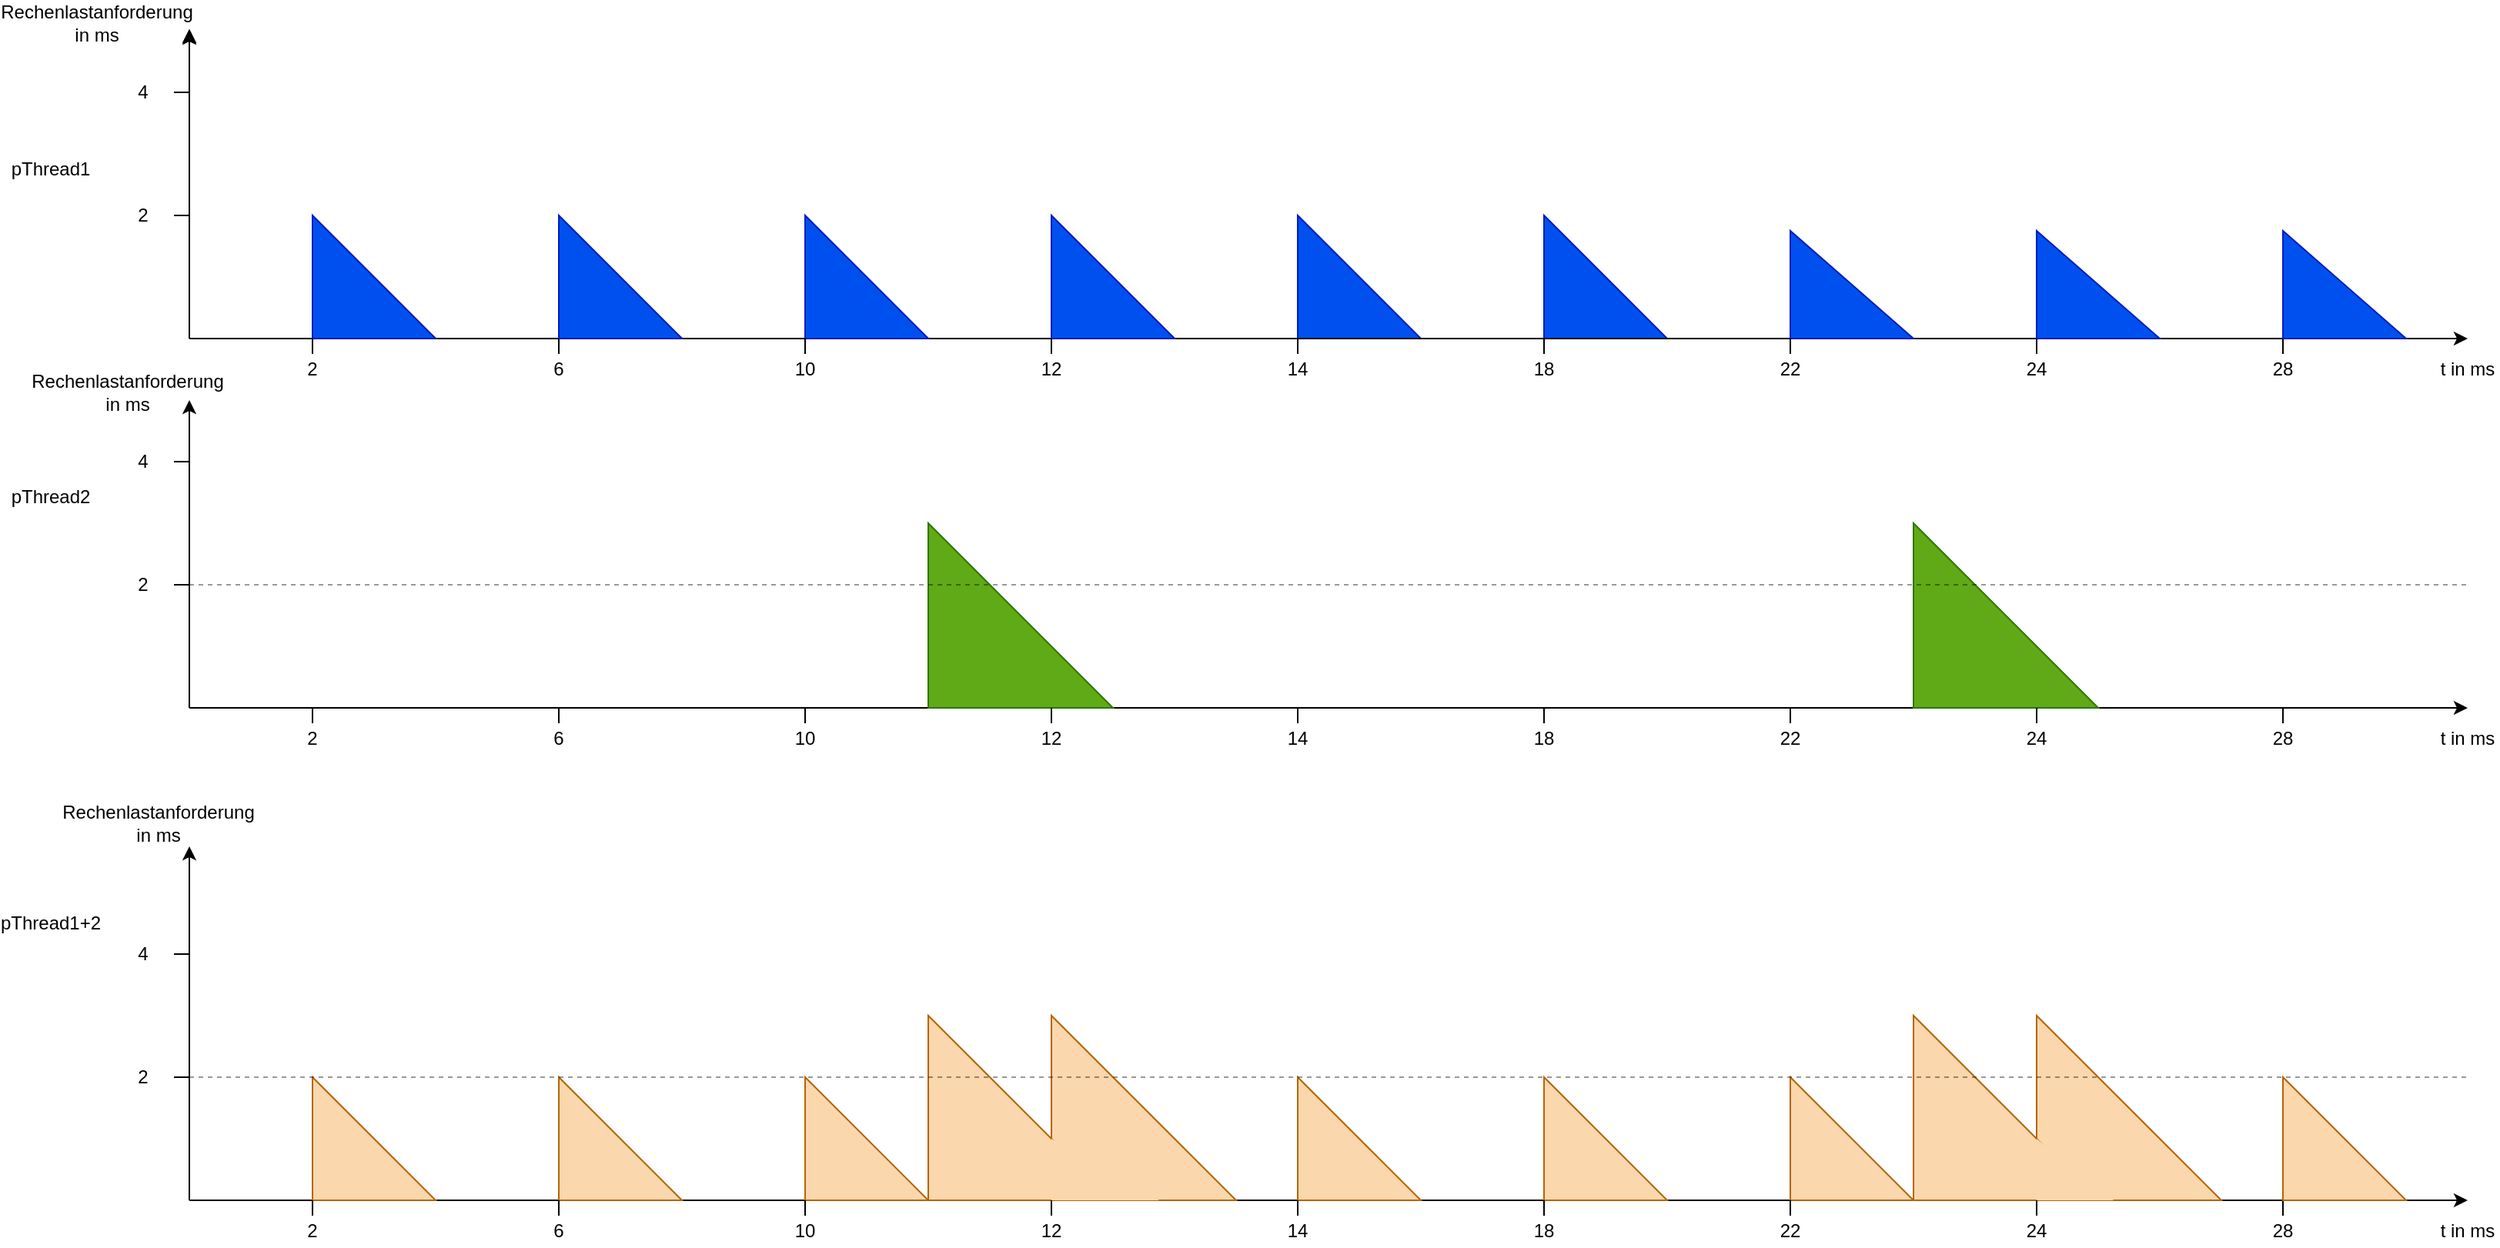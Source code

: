 <mxfile version="13.2.3" type="device"><diagram id="YKg0JrXDvyZFIdth-BOK" name="Page-1"><mxGraphModel dx="2545" dy="959" grid="1" gridSize="10" guides="1" tooltips="1" connect="1" arrows="1" fold="1" page="1" pageScale="1" pageWidth="827" pageHeight="1169" math="0" shadow="0"><root><mxCell id="0"/><mxCell id="1" parent="0"/><mxCell id="84jDR5Pz_kctb_Nm5rHu-6" value="" style="endArrow=classic;html=1;" edge="1" parent="1"><mxGeometry width="50" height="50" relative="1" as="geometry"><mxPoint x="80" y="240" as="sourcePoint"/><mxPoint x="80" y="40" as="targetPoint"/></mxGeometry></mxCell><mxCell id="84jDR5Pz_kctb_Nm5rHu-12" value="" style="verticalLabelPosition=bottom;verticalAlign=top;html=1;shape=mxgraph.basic.orthogonal_triangle" vertex="1" parent="1"><mxGeometry x="160" y="170" width="80" height="70" as="geometry"/></mxCell><mxCell id="84jDR5Pz_kctb_Nm5rHu-14" value="" style="verticalLabelPosition=bottom;verticalAlign=top;html=1;shape=mxgraph.basic.orthogonal_triangle" vertex="1" parent="1"><mxGeometry x="320" y="170" width="80" height="70" as="geometry"/></mxCell><mxCell id="84jDR5Pz_kctb_Nm5rHu-15" value="" style="verticalLabelPosition=bottom;verticalAlign=top;html=1;shape=mxgraph.basic.orthogonal_triangle" vertex="1" parent="1"><mxGeometry x="480" y="170" width="80" height="70" as="geometry"/></mxCell><mxCell id="84jDR5Pz_kctb_Nm5rHu-16" value="" style="verticalLabelPosition=bottom;verticalAlign=top;html=1;shape=mxgraph.basic.orthogonal_triangle" vertex="1" parent="1"><mxGeometry x="640" y="170" width="80" height="70" as="geometry"/></mxCell><mxCell id="84jDR5Pz_kctb_Nm5rHu-17" value="" style="verticalLabelPosition=bottom;verticalAlign=top;html=1;shape=mxgraph.basic.orthogonal_triangle;fillColor=#0050ef;strokeColor=#001DBC;fontColor=#ffffff;" vertex="1" parent="1"><mxGeometry x="800" y="160" width="80" height="80" as="geometry"/></mxCell><mxCell id="84jDR5Pz_kctb_Nm5rHu-18" value="" style="verticalLabelPosition=bottom;verticalAlign=top;html=1;shape=mxgraph.basic.orthogonal_triangle;fillColor=#0050ef;strokeColor=#001DBC;fontColor=#ffffff;" vertex="1" parent="1"><mxGeometry x="960" y="160" width="80" height="80" as="geometry"/></mxCell><mxCell id="84jDR5Pz_kctb_Nm5rHu-20" value="" style="endArrow=classic;html=1;" edge="1" parent="1"><mxGeometry width="50" height="50" relative="1" as="geometry"><mxPoint x="80" y="239" as="sourcePoint"/><mxPoint x="80" y="39" as="targetPoint"/></mxGeometry></mxCell><mxCell id="84jDR5Pz_kctb_Nm5rHu-22" value="" style="endArrow=classic;html=1;" edge="1" parent="1"><mxGeometry width="50" height="50" relative="1" as="geometry"><mxPoint x="80" y="239" as="sourcePoint"/><mxPoint x="80" y="39" as="targetPoint"/></mxGeometry></mxCell><mxCell id="84jDR5Pz_kctb_Nm5rHu-23" value="" style="verticalLabelPosition=bottom;verticalAlign=top;html=1;shape=mxgraph.basic.orthogonal_triangle" vertex="1" parent="1"><mxGeometry x="320" y="170" width="80" height="70" as="geometry"/></mxCell><mxCell id="84jDR5Pz_kctb_Nm5rHu-24" value="" style="endArrow=classic;html=1;" edge="1" parent="1"><mxGeometry width="50" height="50" relative="1" as="geometry"><mxPoint x="80" y="240" as="sourcePoint"/><mxPoint x="1560" y="240" as="targetPoint"/></mxGeometry></mxCell><mxCell id="84jDR5Pz_kctb_Nm5rHu-25" value="" style="endArrow=classic;html=1;" edge="1" parent="1"><mxGeometry width="50" height="50" relative="1" as="geometry"><mxPoint x="80" y="239" as="sourcePoint"/><mxPoint x="80" y="39" as="targetPoint"/></mxGeometry></mxCell><mxCell id="84jDR5Pz_kctb_Nm5rHu-26" value="" style="verticalLabelPosition=bottom;verticalAlign=top;html=1;shape=mxgraph.basic.orthogonal_triangle;fillColor=#0050ef;strokeColor=#001DBC;fontColor=#ffffff;" vertex="1" parent="1"><mxGeometry x="320" y="160" width="80" height="80" as="geometry"/></mxCell><mxCell id="84jDR5Pz_kctb_Nm5rHu-27" value="" style="verticalLabelPosition=bottom;verticalAlign=top;html=1;shape=mxgraph.basic.orthogonal_triangle;fillColor=#0050ef;strokeColor=#001DBC;fontColor=#ffffff;" vertex="1" parent="1"><mxGeometry x="160" y="160" width="80" height="80" as="geometry"/></mxCell><mxCell id="84jDR5Pz_kctb_Nm5rHu-28" value="" style="verticalLabelPosition=bottom;verticalAlign=top;html=1;shape=mxgraph.basic.orthogonal_triangle;fillColor=#0050ef;strokeColor=#001DBC;fontColor=#ffffff;" vertex="1" parent="1"><mxGeometry x="640" y="160" width="80" height="80" as="geometry"/></mxCell><mxCell id="84jDR5Pz_kctb_Nm5rHu-29" value="" style="verticalLabelPosition=bottom;verticalAlign=top;html=1;shape=mxgraph.basic.orthogonal_triangle;fillColor=#0050ef;strokeColor=#001DBC;fontColor=#ffffff;" vertex="1" parent="1"><mxGeometry x="480" y="160" width="80" height="80" as="geometry"/></mxCell><mxCell id="84jDR5Pz_kctb_Nm5rHu-32" value="" style="endArrow=classic;html=1;" edge="1" parent="1"><mxGeometry width="50" height="50" relative="1" as="geometry"><mxPoint x="80" y="480" as="sourcePoint"/><mxPoint x="1560" y="480" as="targetPoint"/></mxGeometry></mxCell><mxCell id="84jDR5Pz_kctb_Nm5rHu-33" value="" style="endArrow=classic;html=1;" edge="1" parent="1"><mxGeometry width="50" height="50" relative="1" as="geometry"><mxPoint x="80" y="480" as="sourcePoint"/><mxPoint x="80" y="280" as="targetPoint"/></mxGeometry></mxCell><mxCell id="84jDR5Pz_kctb_Nm5rHu-37" value="" style="verticalLabelPosition=bottom;verticalAlign=top;html=1;shape=mxgraph.basic.orthogonal_triangle;fillColor=#60a917;strokeColor=#2D7600;fontColor=#ffffff;" vertex="1" parent="1"><mxGeometry x="560" y="360" width="120" height="120" as="geometry"/></mxCell><mxCell id="84jDR5Pz_kctb_Nm5rHu-40" value="" style="endArrow=classic;html=1;" edge="1" parent="1"><mxGeometry width="50" height="50" relative="1" as="geometry"><mxPoint x="80" y="800" as="sourcePoint"/><mxPoint x="1560" y="800" as="targetPoint"/></mxGeometry></mxCell><mxCell id="84jDR5Pz_kctb_Nm5rHu-41" value="" style="endArrow=classic;html=1;" edge="1" parent="1"><mxGeometry width="50" height="50" relative="1" as="geometry"><mxPoint x="80" y="800" as="sourcePoint"/><mxPoint x="80" y="570" as="targetPoint"/></mxGeometry></mxCell><mxCell id="84jDR5Pz_kctb_Nm5rHu-46" value="" style="verticalLabelPosition=bottom;verticalAlign=top;html=1;shape=mxgraph.basic.orthogonal_triangle;fillColor=#0050ef;strokeColor=#001DBC;fontColor=#ffffff;" vertex="1" parent="1"><mxGeometry x="1120" y="170" width="80" height="70" as="geometry"/></mxCell><mxCell id="84jDR5Pz_kctb_Nm5rHu-47" value="" style="verticalLabelPosition=bottom;verticalAlign=top;html=1;shape=mxgraph.basic.orthogonal_triangle;fillColor=#0050ef;strokeColor=#001DBC;fontColor=#ffffff;" vertex="1" parent="1"><mxGeometry x="1280" y="170" width="80" height="70" as="geometry"/></mxCell><mxCell id="84jDR5Pz_kctb_Nm5rHu-48" value="" style="verticalLabelPosition=bottom;verticalAlign=top;html=1;shape=mxgraph.basic.orthogonal_triangle;fillColor=#60a917;strokeColor=#2D7600;fontColor=#ffffff;" vertex="1" parent="1"><mxGeometry x="1200" y="360" width="120" height="120" as="geometry"/></mxCell><mxCell id="84jDR5Pz_kctb_Nm5rHu-49" value="pThread1" style="text;html=1;strokeColor=none;fillColor=none;align=center;verticalAlign=middle;whiteSpace=wrap;rounded=0;" vertex="1" parent="1"><mxGeometry x="-30" y="120" width="40" height="20" as="geometry"/></mxCell><mxCell id="84jDR5Pz_kctb_Nm5rHu-50" value="&lt;div&gt;pThread2&lt;/div&gt;&lt;div&gt;&lt;br&gt;&lt;/div&gt;" style="text;html=1;strokeColor=none;fillColor=none;align=center;verticalAlign=middle;whiteSpace=wrap;rounded=0;" vertex="1" parent="1"><mxGeometry x="-30" y="340" width="40" height="20" as="geometry"/></mxCell><mxCell id="84jDR5Pz_kctb_Nm5rHu-51" value="&lt;div&gt;pThread1+2&lt;/div&gt;" style="text;html=1;strokeColor=none;fillColor=none;align=center;verticalAlign=middle;whiteSpace=wrap;rounded=0;" vertex="1" parent="1"><mxGeometry x="-30" y="610" width="40" height="20" as="geometry"/></mxCell><mxCell id="84jDR5Pz_kctb_Nm5rHu-56" value="" style="verticalLabelPosition=bottom;verticalAlign=top;html=1;shape=mxgraph.basic.orthogonal_triangle;fillColor=#fad7ac;strokeColor=#b46504;" vertex="1" parent="1"><mxGeometry x="800" y="720" width="80" height="80" as="geometry"/></mxCell><mxCell id="84jDR5Pz_kctb_Nm5rHu-57" value="" style="verticalLabelPosition=bottom;verticalAlign=top;html=1;shape=mxgraph.basic.orthogonal_triangle;fillColor=#fad7ac;strokeColor=#b46504;" vertex="1" parent="1"><mxGeometry x="960" y="720" width="80" height="80" as="geometry"/></mxCell><mxCell id="84jDR5Pz_kctb_Nm5rHu-58" value="" style="verticalLabelPosition=bottom;verticalAlign=top;html=1;shape=mxgraph.basic.orthogonal_triangle;fillColor=#fad7ac;strokeColor=#b46504;" vertex="1" parent="1"><mxGeometry x="320" y="720" width="80" height="80" as="geometry"/></mxCell><mxCell id="84jDR5Pz_kctb_Nm5rHu-59" value="" style="verticalLabelPosition=bottom;verticalAlign=top;html=1;shape=mxgraph.basic.orthogonal_triangle;fillColor=#fad7ac;strokeColor=#b46504;" vertex="1" parent="1"><mxGeometry x="160" y="720" width="80" height="80" as="geometry"/></mxCell><mxCell id="84jDR5Pz_kctb_Nm5rHu-60" value="" style="verticalLabelPosition=bottom;verticalAlign=top;html=1;shape=mxgraph.basic.orthogonal_triangle;fillColor=#fad7ac;strokeColor=#b46504;" vertex="1" parent="1"><mxGeometry x="640" y="680" width="120" height="120" as="geometry"/></mxCell><mxCell id="84jDR5Pz_kctb_Nm5rHu-61" value="" style="verticalLabelPosition=bottom;verticalAlign=top;html=1;shape=mxgraph.basic.orthogonal_triangle;fillColor=#fad7ac;strokeColor=#b46504;" vertex="1" parent="1"><mxGeometry x="480" y="720" width="80" height="80" as="geometry"/></mxCell><mxCell id="84jDR5Pz_kctb_Nm5rHu-62" value="" style="verticalLabelPosition=bottom;verticalAlign=top;html=1;shape=mxgraph.basic.orthogonal_triangle;fillColor=#fad7ac;strokeColor=#b46504;" vertex="1" parent="1"><mxGeometry x="1120" y="720" width="80" height="80" as="geometry"/></mxCell><mxCell id="84jDR5Pz_kctb_Nm5rHu-63" value="" style="verticalLabelPosition=bottom;verticalAlign=top;html=1;shape=mxgraph.basic.orthogonal_triangle;fillColor=#fad7ac;strokeColor=#b46504;" vertex="1" parent="1"><mxGeometry x="1280" y="680" width="120" height="120" as="geometry"/></mxCell><mxCell id="84jDR5Pz_kctb_Nm5rHu-69" value="" style="verticalLabelPosition=bottom;verticalAlign=top;html=1;shape=mxgraph.basic.orthogonal_triangle;fillColor=#fad7ac;strokeColor=#b46504;" vertex="1" parent="1"><mxGeometry x="560" y="680" width="120" height="120" as="geometry"/></mxCell><mxCell id="84jDR5Pz_kctb_Nm5rHu-70" value="" style="verticalLabelPosition=bottom;verticalAlign=top;html=1;shape=mxgraph.basic.orthogonal_triangle;fillColor=#fad7ac;strokeColor=#b46504;" vertex="1" parent="1"><mxGeometry x="1200" y="680" width="120" height="120" as="geometry"/></mxCell><mxCell id="84jDR5Pz_kctb_Nm5rHu-71" value="" style="verticalLabelPosition=bottom;verticalAlign=top;html=1;shape=mxgraph.basic.orthogonal_triangle;fillColor=#fad7ac;strokeColor=none;" vertex="1" parent="1"><mxGeometry x="640" y="760" width="70" height="40" as="geometry"/></mxCell><mxCell id="84jDR5Pz_kctb_Nm5rHu-72" value="" style="verticalLabelPosition=bottom;verticalAlign=top;html=1;shape=mxgraph.basic.orthogonal_triangle;fillColor=#fad7ac;strokeColor=none;" vertex="1" parent="1"><mxGeometry x="1280" y="760" width="50" height="40" as="geometry"/></mxCell><mxCell id="84jDR5Pz_kctb_Nm5rHu-74" value="" style="endArrow=none;html=1;entryX=0;entryY=1;entryDx=0;entryDy=0;entryPerimeter=0;" edge="1" parent="1" target="84jDR5Pz_kctb_Nm5rHu-27"><mxGeometry width="50" height="50" relative="1" as="geometry"><mxPoint x="160" y="250" as="sourcePoint"/><mxPoint x="760" y="410" as="targetPoint"/></mxGeometry></mxCell><mxCell id="84jDR5Pz_kctb_Nm5rHu-76" value="" style="endArrow=none;html=1;" edge="1" parent="1"><mxGeometry width="50" height="50" relative="1" as="geometry"><mxPoint x="320" y="250" as="sourcePoint"/><mxPoint x="320" y="240" as="targetPoint"/></mxGeometry></mxCell><mxCell id="84jDR5Pz_kctb_Nm5rHu-77" value="" style="endArrow=none;html=1;entryX=0;entryY=1;entryDx=0;entryDy=0;entryPerimeter=0;" edge="1" parent="1" target="84jDR5Pz_kctb_Nm5rHu-29"><mxGeometry width="50" height="50" relative="1" as="geometry"><mxPoint x="480" y="250" as="sourcePoint"/><mxPoint x="520" y="260" as="targetPoint"/></mxGeometry></mxCell><mxCell id="84jDR5Pz_kctb_Nm5rHu-78" value="" style="endArrow=none;html=1;entryX=0;entryY=1;entryDx=0;entryDy=0;entryPerimeter=0;" edge="1" parent="1" target="84jDR5Pz_kctb_Nm5rHu-28"><mxGeometry width="50" height="50" relative="1" as="geometry"><mxPoint x="640" y="250" as="sourcePoint"/><mxPoint x="520" y="260" as="targetPoint"/></mxGeometry></mxCell><mxCell id="84jDR5Pz_kctb_Nm5rHu-79" value="" style="endArrow=none;html=1;" edge="1" parent="1"><mxGeometry width="50" height="50" relative="1" as="geometry"><mxPoint x="800" y="250" as="sourcePoint"/><mxPoint x="800" y="240" as="targetPoint"/></mxGeometry></mxCell><mxCell id="84jDR5Pz_kctb_Nm5rHu-80" value="" style="endArrow=none;html=1;" edge="1" parent="1"><mxGeometry width="50" height="50" relative="1" as="geometry"><mxPoint x="960" y="250" as="sourcePoint"/><mxPoint x="960" y="240" as="targetPoint"/></mxGeometry></mxCell><mxCell id="84jDR5Pz_kctb_Nm5rHu-81" value="" style="endArrow=none;html=1;entryX=0;entryY=1;entryDx=0;entryDy=0;entryPerimeter=0;" edge="1" parent="1" target="84jDR5Pz_kctb_Nm5rHu-46"><mxGeometry width="50" height="50" relative="1" as="geometry"><mxPoint x="1120" y="250" as="sourcePoint"/><mxPoint x="960" y="280" as="targetPoint"/></mxGeometry></mxCell><mxCell id="84jDR5Pz_kctb_Nm5rHu-83" value="" style="endArrow=none;html=1;" edge="1" parent="1"><mxGeometry width="50" height="50" relative="1" as="geometry"><mxPoint x="1280" y="250" as="sourcePoint"/><mxPoint x="1280" y="240" as="targetPoint"/></mxGeometry></mxCell><mxCell id="84jDR5Pz_kctb_Nm5rHu-84" value="2" style="text;html=1;strokeColor=none;fillColor=none;align=center;verticalAlign=middle;whiteSpace=wrap;rounded=0;" vertex="1" parent="1"><mxGeometry x="140" y="250" width="40" height="20" as="geometry"/></mxCell><mxCell id="84jDR5Pz_kctb_Nm5rHu-86" value="18" style="text;html=1;strokeColor=none;fillColor=none;align=center;verticalAlign=middle;whiteSpace=wrap;rounded=0;" vertex="1" parent="1"><mxGeometry x="940" y="250" width="40" height="20" as="geometry"/></mxCell><mxCell id="84jDR5Pz_kctb_Nm5rHu-87" value="14" style="text;html=1;strokeColor=none;fillColor=none;align=center;verticalAlign=middle;whiteSpace=wrap;rounded=0;" vertex="1" parent="1"><mxGeometry x="780" y="250" width="40" height="20" as="geometry"/></mxCell><mxCell id="84jDR5Pz_kctb_Nm5rHu-88" value="12" style="text;html=1;strokeColor=none;fillColor=none;align=center;verticalAlign=middle;whiteSpace=wrap;rounded=0;" vertex="1" parent="1"><mxGeometry x="620" y="250" width="40" height="20" as="geometry"/></mxCell><mxCell id="84jDR5Pz_kctb_Nm5rHu-89" value="10" style="text;html=1;strokeColor=none;fillColor=none;align=center;verticalAlign=middle;whiteSpace=wrap;rounded=0;" vertex="1" parent="1"><mxGeometry x="460" y="250" width="40" height="20" as="geometry"/></mxCell><mxCell id="84jDR5Pz_kctb_Nm5rHu-90" value="6" style="text;html=1;strokeColor=none;fillColor=none;align=center;verticalAlign=middle;whiteSpace=wrap;rounded=0;" vertex="1" parent="1"><mxGeometry x="300" y="250" width="40" height="20" as="geometry"/></mxCell><mxCell id="84jDR5Pz_kctb_Nm5rHu-91" value="24" style="text;html=1;strokeColor=none;fillColor=none;align=center;verticalAlign=middle;whiteSpace=wrap;rounded=0;" vertex="1" parent="1"><mxGeometry x="1260" y="250" width="40" height="20" as="geometry"/></mxCell><mxCell id="84jDR5Pz_kctb_Nm5rHu-92" value="22" style="text;html=1;strokeColor=none;fillColor=none;align=center;verticalAlign=middle;whiteSpace=wrap;rounded=0;" vertex="1" parent="1"><mxGeometry x="1100" y="250" width="40" height="20" as="geometry"/></mxCell><mxCell id="84jDR5Pz_kctb_Nm5rHu-109" value="" style="endArrow=none;html=1;entryX=0;entryY=1;entryDx=0;entryDy=0;entryPerimeter=0;" edge="1" parent="1"><mxGeometry width="50" height="50" relative="1" as="geometry"><mxPoint x="160" y="490" as="sourcePoint"/><mxPoint x="160" y="480" as="targetPoint"/></mxGeometry></mxCell><mxCell id="84jDR5Pz_kctb_Nm5rHu-110" value="" style="endArrow=none;html=1;" edge="1" parent="1"><mxGeometry width="50" height="50" relative="1" as="geometry"><mxPoint x="320" y="490" as="sourcePoint"/><mxPoint x="320" y="480" as="targetPoint"/></mxGeometry></mxCell><mxCell id="84jDR5Pz_kctb_Nm5rHu-111" value="" style="endArrow=none;html=1;entryX=0;entryY=1;entryDx=0;entryDy=0;entryPerimeter=0;" edge="1" parent="1"><mxGeometry width="50" height="50" relative="1" as="geometry"><mxPoint x="480" y="490" as="sourcePoint"/><mxPoint x="480" y="480" as="targetPoint"/></mxGeometry></mxCell><mxCell id="84jDR5Pz_kctb_Nm5rHu-112" value="" style="endArrow=none;html=1;entryX=0;entryY=1;entryDx=0;entryDy=0;entryPerimeter=0;" edge="1" parent="1"><mxGeometry width="50" height="50" relative="1" as="geometry"><mxPoint x="640" y="490" as="sourcePoint"/><mxPoint x="640" y="480" as="targetPoint"/></mxGeometry></mxCell><mxCell id="84jDR5Pz_kctb_Nm5rHu-113" value="" style="endArrow=none;html=1;" edge="1" parent="1"><mxGeometry width="50" height="50" relative="1" as="geometry"><mxPoint x="800" y="490" as="sourcePoint"/><mxPoint x="800" y="480" as="targetPoint"/></mxGeometry></mxCell><mxCell id="84jDR5Pz_kctb_Nm5rHu-114" value="" style="endArrow=none;html=1;" edge="1" parent="1"><mxGeometry width="50" height="50" relative="1" as="geometry"><mxPoint x="960" y="490" as="sourcePoint"/><mxPoint x="960" y="480" as="targetPoint"/></mxGeometry></mxCell><mxCell id="84jDR5Pz_kctb_Nm5rHu-115" value="" style="endArrow=none;html=1;entryX=0;entryY=1;entryDx=0;entryDy=0;entryPerimeter=0;" edge="1" parent="1"><mxGeometry width="50" height="50" relative="1" as="geometry"><mxPoint x="1120" y="490" as="sourcePoint"/><mxPoint x="1120" y="480" as="targetPoint"/></mxGeometry></mxCell><mxCell id="84jDR5Pz_kctb_Nm5rHu-116" value="" style="endArrow=none;html=1;" edge="1" parent="1"><mxGeometry width="50" height="50" relative="1" as="geometry"><mxPoint x="1280" y="490" as="sourcePoint"/><mxPoint x="1280" y="480" as="targetPoint"/></mxGeometry></mxCell><mxCell id="84jDR5Pz_kctb_Nm5rHu-117" value="2" style="text;html=1;strokeColor=none;fillColor=none;align=center;verticalAlign=middle;whiteSpace=wrap;rounded=0;" vertex="1" parent="1"><mxGeometry x="140" y="490" width="40" height="20" as="geometry"/></mxCell><mxCell id="84jDR5Pz_kctb_Nm5rHu-118" value="18" style="text;html=1;strokeColor=none;fillColor=none;align=center;verticalAlign=middle;whiteSpace=wrap;rounded=0;" vertex="1" parent="1"><mxGeometry x="940" y="490" width="40" height="20" as="geometry"/></mxCell><mxCell id="84jDR5Pz_kctb_Nm5rHu-119" value="14" style="text;html=1;strokeColor=none;fillColor=none;align=center;verticalAlign=middle;whiteSpace=wrap;rounded=0;" vertex="1" parent="1"><mxGeometry x="780" y="490" width="40" height="20" as="geometry"/></mxCell><mxCell id="84jDR5Pz_kctb_Nm5rHu-120" value="12" style="text;html=1;strokeColor=none;fillColor=none;align=center;verticalAlign=middle;whiteSpace=wrap;rounded=0;" vertex="1" parent="1"><mxGeometry x="620" y="490" width="40" height="20" as="geometry"/></mxCell><mxCell id="84jDR5Pz_kctb_Nm5rHu-121" value="10" style="text;html=1;strokeColor=none;fillColor=none;align=center;verticalAlign=middle;whiteSpace=wrap;rounded=0;" vertex="1" parent="1"><mxGeometry x="460" y="490" width="40" height="20" as="geometry"/></mxCell><mxCell id="84jDR5Pz_kctb_Nm5rHu-122" value="6" style="text;html=1;strokeColor=none;fillColor=none;align=center;verticalAlign=middle;whiteSpace=wrap;rounded=0;" vertex="1" parent="1"><mxGeometry x="300" y="490" width="40" height="20" as="geometry"/></mxCell><mxCell id="84jDR5Pz_kctb_Nm5rHu-123" value="24" style="text;html=1;strokeColor=none;fillColor=none;align=center;verticalAlign=middle;whiteSpace=wrap;rounded=0;" vertex="1" parent="1"><mxGeometry x="1260" y="490" width="40" height="20" as="geometry"/></mxCell><mxCell id="84jDR5Pz_kctb_Nm5rHu-124" value="22" style="text;html=1;strokeColor=none;fillColor=none;align=center;verticalAlign=middle;whiteSpace=wrap;rounded=0;" vertex="1" parent="1"><mxGeometry x="1100" y="490" width="40" height="20" as="geometry"/></mxCell><mxCell id="84jDR5Pz_kctb_Nm5rHu-125" value="" style="endArrow=none;html=1;entryX=0;entryY=1;entryDx=0;entryDy=0;entryPerimeter=0;" edge="1" parent="1"><mxGeometry width="50" height="50" relative="1" as="geometry"><mxPoint x="160" y="810" as="sourcePoint"/><mxPoint x="160" y="800" as="targetPoint"/></mxGeometry></mxCell><mxCell id="84jDR5Pz_kctb_Nm5rHu-126" value="" style="endArrow=none;html=1;" edge="1" parent="1"><mxGeometry width="50" height="50" relative="1" as="geometry"><mxPoint x="320" y="810" as="sourcePoint"/><mxPoint x="320" y="800" as="targetPoint"/></mxGeometry></mxCell><mxCell id="84jDR5Pz_kctb_Nm5rHu-127" value="" style="endArrow=none;html=1;entryX=0;entryY=1;entryDx=0;entryDy=0;entryPerimeter=0;" edge="1" parent="1"><mxGeometry width="50" height="50" relative="1" as="geometry"><mxPoint x="480" y="810" as="sourcePoint"/><mxPoint x="480" y="800" as="targetPoint"/></mxGeometry></mxCell><mxCell id="84jDR5Pz_kctb_Nm5rHu-128" value="" style="endArrow=none;html=1;entryX=0;entryY=1;entryDx=0;entryDy=0;entryPerimeter=0;" edge="1" parent="1"><mxGeometry width="50" height="50" relative="1" as="geometry"><mxPoint x="640" y="810" as="sourcePoint"/><mxPoint x="640" y="800" as="targetPoint"/></mxGeometry></mxCell><mxCell id="84jDR5Pz_kctb_Nm5rHu-129" value="" style="endArrow=none;html=1;" edge="1" parent="1"><mxGeometry width="50" height="50" relative="1" as="geometry"><mxPoint x="800" y="810" as="sourcePoint"/><mxPoint x="800" y="800" as="targetPoint"/></mxGeometry></mxCell><mxCell id="84jDR5Pz_kctb_Nm5rHu-130" value="" style="endArrow=none;html=1;" edge="1" parent="1"><mxGeometry width="50" height="50" relative="1" as="geometry"><mxPoint x="960" y="810" as="sourcePoint"/><mxPoint x="960" y="800" as="targetPoint"/></mxGeometry></mxCell><mxCell id="84jDR5Pz_kctb_Nm5rHu-131" value="" style="endArrow=none;html=1;entryX=0;entryY=1;entryDx=0;entryDy=0;entryPerimeter=0;" edge="1" parent="1"><mxGeometry width="50" height="50" relative="1" as="geometry"><mxPoint x="1120" y="810" as="sourcePoint"/><mxPoint x="1120" y="800" as="targetPoint"/></mxGeometry></mxCell><mxCell id="84jDR5Pz_kctb_Nm5rHu-132" value="" style="endArrow=none;html=1;" edge="1" parent="1"><mxGeometry width="50" height="50" relative="1" as="geometry"><mxPoint x="1280" y="810" as="sourcePoint"/><mxPoint x="1280" y="800" as="targetPoint"/></mxGeometry></mxCell><mxCell id="84jDR5Pz_kctb_Nm5rHu-133" value="2" style="text;html=1;strokeColor=none;fillColor=none;align=center;verticalAlign=middle;whiteSpace=wrap;rounded=0;" vertex="1" parent="1"><mxGeometry x="140" y="810" width="40" height="20" as="geometry"/></mxCell><mxCell id="84jDR5Pz_kctb_Nm5rHu-134" value="18" style="text;html=1;strokeColor=none;fillColor=none;align=center;verticalAlign=middle;whiteSpace=wrap;rounded=0;" vertex="1" parent="1"><mxGeometry x="940" y="810" width="40" height="20" as="geometry"/></mxCell><mxCell id="84jDR5Pz_kctb_Nm5rHu-135" value="14" style="text;html=1;strokeColor=none;fillColor=none;align=center;verticalAlign=middle;whiteSpace=wrap;rounded=0;" vertex="1" parent="1"><mxGeometry x="780" y="810" width="40" height="20" as="geometry"/></mxCell><mxCell id="84jDR5Pz_kctb_Nm5rHu-136" value="12" style="text;html=1;strokeColor=none;fillColor=none;align=center;verticalAlign=middle;whiteSpace=wrap;rounded=0;" vertex="1" parent="1"><mxGeometry x="620" y="810" width="40" height="20" as="geometry"/></mxCell><mxCell id="84jDR5Pz_kctb_Nm5rHu-137" value="10" style="text;html=1;strokeColor=none;fillColor=none;align=center;verticalAlign=middle;whiteSpace=wrap;rounded=0;" vertex="1" parent="1"><mxGeometry x="460" y="810" width="40" height="20" as="geometry"/></mxCell><mxCell id="84jDR5Pz_kctb_Nm5rHu-138" value="6" style="text;html=1;strokeColor=none;fillColor=none;align=center;verticalAlign=middle;whiteSpace=wrap;rounded=0;" vertex="1" parent="1"><mxGeometry x="300" y="810" width="40" height="20" as="geometry"/></mxCell><mxCell id="84jDR5Pz_kctb_Nm5rHu-139" value="24" style="text;html=1;strokeColor=none;fillColor=none;align=center;verticalAlign=middle;whiteSpace=wrap;rounded=0;" vertex="1" parent="1"><mxGeometry x="1260" y="810" width="40" height="20" as="geometry"/></mxCell><mxCell id="84jDR5Pz_kctb_Nm5rHu-140" value="22" style="text;html=1;strokeColor=none;fillColor=none;align=center;verticalAlign=middle;whiteSpace=wrap;rounded=0;" vertex="1" parent="1"><mxGeometry x="1100" y="810" width="40" height="20" as="geometry"/></mxCell><mxCell id="84jDR5Pz_kctb_Nm5rHu-141" value="" style="endArrow=none;html=1;" edge="1" parent="1"><mxGeometry width="50" height="50" relative="1" as="geometry"><mxPoint x="1440" y="810" as="sourcePoint"/><mxPoint x="1440" y="800" as="targetPoint"/></mxGeometry></mxCell><mxCell id="84jDR5Pz_kctb_Nm5rHu-142" value="28" style="text;html=1;strokeColor=none;fillColor=none;align=center;verticalAlign=middle;whiteSpace=wrap;rounded=0;" vertex="1" parent="1"><mxGeometry x="1420" y="810" width="40" height="20" as="geometry"/></mxCell><mxCell id="84jDR5Pz_kctb_Nm5rHu-145" value="" style="endArrow=none;html=1;" edge="1" parent="1"><mxGeometry width="50" height="50" relative="1" as="geometry"><mxPoint x="1440" y="490" as="sourcePoint"/><mxPoint x="1440" y="480" as="targetPoint"/></mxGeometry></mxCell><mxCell id="84jDR5Pz_kctb_Nm5rHu-146" value="28" style="text;html=1;strokeColor=none;fillColor=none;align=center;verticalAlign=middle;whiteSpace=wrap;rounded=0;" vertex="1" parent="1"><mxGeometry x="1420" y="490" width="40" height="20" as="geometry"/></mxCell><mxCell id="84jDR5Pz_kctb_Nm5rHu-147" value="" style="endArrow=none;html=1;" edge="1" parent="1"><mxGeometry width="50" height="50" relative="1" as="geometry"><mxPoint x="1440" y="250" as="sourcePoint"/><mxPoint x="1440" y="240" as="targetPoint"/></mxGeometry></mxCell><mxCell id="84jDR5Pz_kctb_Nm5rHu-148" value="28" style="text;html=1;strokeColor=none;fillColor=none;align=center;verticalAlign=middle;whiteSpace=wrap;rounded=0;" vertex="1" parent="1"><mxGeometry x="1420" y="250" width="40" height="20" as="geometry"/></mxCell><mxCell id="84jDR5Pz_kctb_Nm5rHu-149" value="" style="verticalLabelPosition=bottom;verticalAlign=top;html=1;shape=mxgraph.basic.orthogonal_triangle;fillColor=#0050ef;strokeColor=#001DBC;fontColor=#ffffff;" vertex="1" parent="1"><mxGeometry x="1440" y="170" width="80" height="70" as="geometry"/></mxCell><mxCell id="84jDR5Pz_kctb_Nm5rHu-150" value="" style="verticalLabelPosition=bottom;verticalAlign=top;html=1;shape=mxgraph.basic.orthogonal_triangle;fillColor=#fad7ac;strokeColor=#b46504;" vertex="1" parent="1"><mxGeometry x="1440" y="720" width="80" height="80" as="geometry"/></mxCell><mxCell id="84jDR5Pz_kctb_Nm5rHu-151" value="t in ms" style="text;html=1;strokeColor=none;fillColor=none;align=center;verticalAlign=middle;whiteSpace=wrap;rounded=0;" vertex="1" parent="1"><mxGeometry x="1540" y="810" width="40" height="20" as="geometry"/></mxCell><mxCell id="84jDR5Pz_kctb_Nm5rHu-152" value="t in ms" style="text;html=1;strokeColor=none;fillColor=none;align=center;verticalAlign=middle;whiteSpace=wrap;rounded=0;" vertex="1" parent="1"><mxGeometry x="1540" y="490" width="40" height="20" as="geometry"/></mxCell><mxCell id="84jDR5Pz_kctb_Nm5rHu-153" value="t in ms" style="text;html=1;strokeColor=none;fillColor=none;align=center;verticalAlign=middle;whiteSpace=wrap;rounded=0;" vertex="1" parent="1"><mxGeometry x="1540" y="250" width="40" height="20" as="geometry"/></mxCell><mxCell id="84jDR5Pz_kctb_Nm5rHu-155" value="" style="endArrow=none;html=1;" edge="1" parent="1"><mxGeometry width="50" height="50" relative="1" as="geometry"><mxPoint x="70" y="160" as="sourcePoint"/><mxPoint x="80" y="160" as="targetPoint"/></mxGeometry></mxCell><mxCell id="84jDR5Pz_kctb_Nm5rHu-158" value="2" style="text;html=1;strokeColor=none;fillColor=none;align=center;verticalAlign=middle;whiteSpace=wrap;rounded=0;" vertex="1" parent="1"><mxGeometry x="30" y="150" width="40" height="20" as="geometry"/></mxCell><mxCell id="84jDR5Pz_kctb_Nm5rHu-159" value="&lt;div&gt;Rechenlastanforderung&lt;/div&gt;&lt;div&gt;in ms&lt;br&gt;&lt;/div&gt;" style="text;html=1;strokeColor=none;fillColor=none;align=center;verticalAlign=middle;whiteSpace=wrap;rounded=0;" vertex="1" parent="1"><mxGeometry x="-30" y="20" width="100" height="30" as="geometry"/></mxCell><mxCell id="84jDR5Pz_kctb_Nm5rHu-161" value="&lt;div&gt;Rechenlastanforderung&lt;/div&gt;&lt;div&gt;in ms&lt;br&gt;&lt;/div&gt;" style="text;html=1;strokeColor=none;fillColor=none;align=center;verticalAlign=middle;whiteSpace=wrap;rounded=0;" vertex="1" parent="1"><mxGeometry x="-10" y="260" width="100" height="30" as="geometry"/></mxCell><mxCell id="84jDR5Pz_kctb_Nm5rHu-162" value="&lt;div&gt;Rechenlastanforderung&lt;/div&gt;&lt;div&gt;in ms&lt;br&gt;&lt;/div&gt;" style="text;html=1;strokeColor=none;fillColor=none;align=center;verticalAlign=middle;whiteSpace=wrap;rounded=0;" vertex="1" parent="1"><mxGeometry x="10" y="540" width="100" height="30" as="geometry"/></mxCell><mxCell id="84jDR5Pz_kctb_Nm5rHu-163" value="" style="endArrow=none;html=1;" edge="1" parent="1"><mxGeometry width="50" height="50" relative="1" as="geometry"><mxPoint x="70" y="80" as="sourcePoint"/><mxPoint x="80" y="80" as="targetPoint"/></mxGeometry></mxCell><mxCell id="84jDR5Pz_kctb_Nm5rHu-164" value="4" style="text;html=1;strokeColor=none;fillColor=none;align=center;verticalAlign=middle;whiteSpace=wrap;rounded=0;" vertex="1" parent="1"><mxGeometry x="30" y="70" width="40" height="20" as="geometry"/></mxCell><mxCell id="84jDR5Pz_kctb_Nm5rHu-165" value="" style="endArrow=none;html=1;" edge="1" parent="1"><mxGeometry width="50" height="50" relative="1" as="geometry"><mxPoint x="70" y="400" as="sourcePoint"/><mxPoint x="80" y="400" as="targetPoint"/></mxGeometry></mxCell><mxCell id="84jDR5Pz_kctb_Nm5rHu-166" value="2" style="text;html=1;strokeColor=none;fillColor=none;align=center;verticalAlign=middle;whiteSpace=wrap;rounded=0;" vertex="1" parent="1"><mxGeometry x="30" y="390" width="40" height="20" as="geometry"/></mxCell><mxCell id="84jDR5Pz_kctb_Nm5rHu-167" value="" style="endArrow=none;html=1;" edge="1" parent="1"><mxGeometry width="50" height="50" relative="1" as="geometry"><mxPoint x="70" y="320" as="sourcePoint"/><mxPoint x="80" y="320" as="targetPoint"/></mxGeometry></mxCell><mxCell id="84jDR5Pz_kctb_Nm5rHu-168" value="4" style="text;html=1;strokeColor=none;fillColor=none;align=center;verticalAlign=middle;whiteSpace=wrap;rounded=0;" vertex="1" parent="1"><mxGeometry x="30" y="310" width="40" height="20" as="geometry"/></mxCell><mxCell id="84jDR5Pz_kctb_Nm5rHu-173" value="" style="endArrow=none;html=1;" edge="1" parent="1"><mxGeometry width="50" height="50" relative="1" as="geometry"><mxPoint x="70" y="720" as="sourcePoint"/><mxPoint x="80" y="720" as="targetPoint"/></mxGeometry></mxCell><mxCell id="84jDR5Pz_kctb_Nm5rHu-174" value="2" style="text;html=1;strokeColor=none;fillColor=none;align=center;verticalAlign=middle;whiteSpace=wrap;rounded=0;" vertex="1" parent="1"><mxGeometry x="30" y="710" width="40" height="20" as="geometry"/></mxCell><mxCell id="84jDR5Pz_kctb_Nm5rHu-175" value="" style="endArrow=none;html=1;" edge="1" parent="1"><mxGeometry width="50" height="50" relative="1" as="geometry"><mxPoint x="70" y="640" as="sourcePoint"/><mxPoint x="80" y="640" as="targetPoint"/></mxGeometry></mxCell><mxCell id="84jDR5Pz_kctb_Nm5rHu-176" value="4" style="text;html=1;strokeColor=none;fillColor=none;align=center;verticalAlign=middle;whiteSpace=wrap;rounded=0;" vertex="1" parent="1"><mxGeometry x="30" y="630" width="40" height="20" as="geometry"/></mxCell><mxCell id="84jDR5Pz_kctb_Nm5rHu-177" value="" style="endArrow=none;dashed=1;html=1;opacity=40;" edge="1" parent="1"><mxGeometry width="50" height="50" relative="1" as="geometry"><mxPoint x="80" y="400" as="sourcePoint"/><mxPoint x="1560" y="400" as="targetPoint"/></mxGeometry></mxCell><mxCell id="84jDR5Pz_kctb_Nm5rHu-178" value="" style="endArrow=none;dashed=1;html=1;opacity=40;" edge="1" parent="1"><mxGeometry width="50" height="50" relative="1" as="geometry"><mxPoint x="80" y="720" as="sourcePoint"/><mxPoint x="1560" y="720" as="targetPoint"/></mxGeometry></mxCell></root></mxGraphModel></diagram></mxfile>